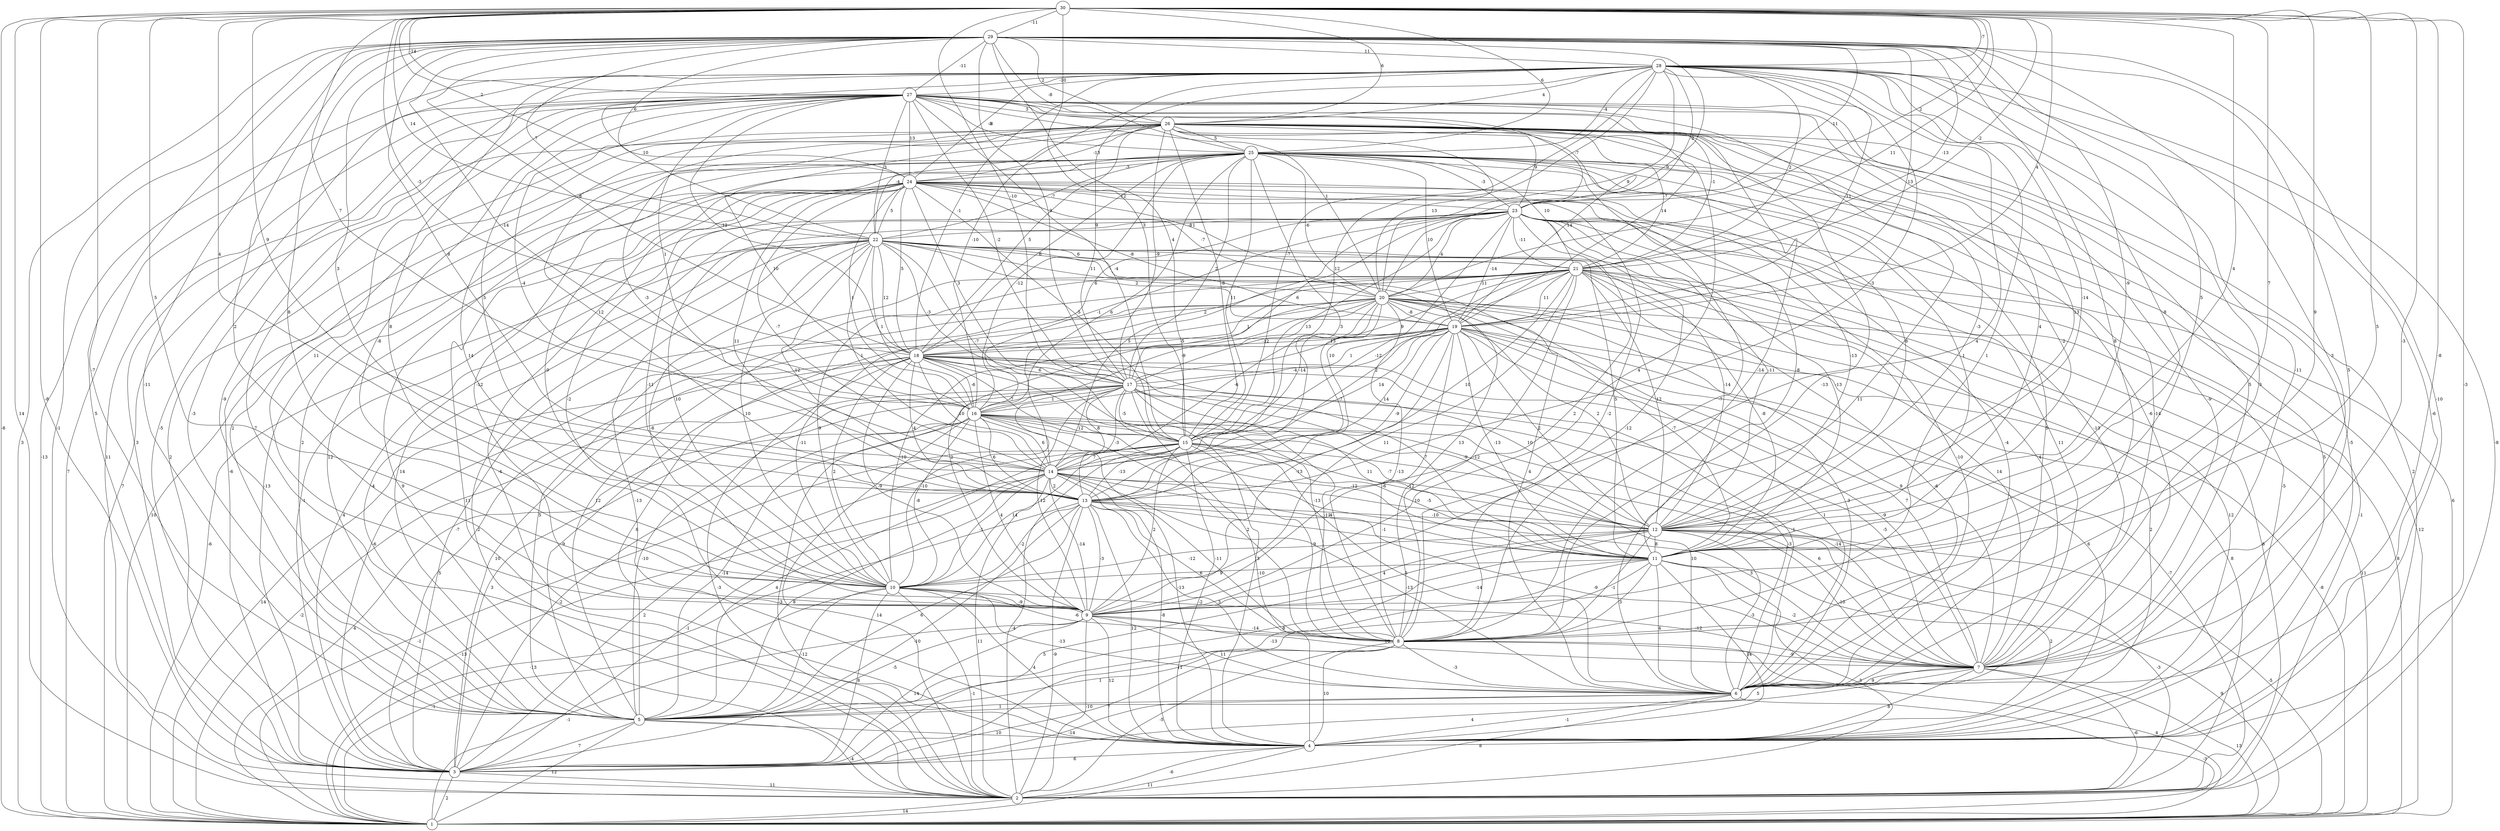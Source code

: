 graph { 
	 fontname="Helvetica,Arial,sans-serif" 
	 node [shape = circle]; 
	 30 -- 1 [label = "-8"];
	 30 -- 2 [label = "14"];
	 30 -- 3 [label = "-8"];
	 30 -- 4 [label = "-3"];
	 30 -- 5 [label = "-7"];
	 30 -- 6 [label = "-8"];
	 30 -- 7 [label = "-3"];
	 30 -- 8 [label = "5"];
	 30 -- 9 [label = "9"];
	 30 -- 10 [label = "5"];
	 30 -- 11 [label = "7"];
	 30 -- 12 [label = "4"];
	 30 -- 13 [label = "4"];
	 30 -- 14 [label = "9"];
	 30 -- 15 [label = "3"];
	 30 -- 16 [label = "7"];
	 30 -- 17 [label = "-10"];
	 30 -- 18 [label = "-3"];
	 30 -- 19 [label = "4"];
	 30 -- 20 [label = "11"];
	 30 -- 21 [label = "-2"];
	 30 -- 22 [label = "14"];
	 30 -- 23 [label = "2"];
	 30 -- 24 [label = "2"];
	 30 -- 25 [label = "6"];
	 30 -- 26 [label = "6"];
	 30 -- 27 [label = "-14"];
	 30 -- 28 [label = "-7"];
	 30 -- 29 [label = "-11"];
	 29 -- 1 [label = "3"];
	 29 -- 2 [label = "-1"];
	 29 -- 3 [label = "5"];
	 29 -- 4 [label = "-10"];
	 29 -- 5 [label = "-11"];
	 29 -- 6 [label = "5"];
	 29 -- 7 [label = "3"];
	 29 -- 8 [label = "8"];
	 29 -- 9 [label = "2"];
	 29 -- 10 [label = "8"];
	 29 -- 11 [label = "5"];
	 29 -- 12 [label = "-9"];
	 29 -- 13 [label = "3"];
	 29 -- 14 [label = "8"];
	 29 -- 15 [label = "4"];
	 29 -- 16 [label = "-14"];
	 29 -- 17 [label = "3"];
	 29 -- 18 [label = "8"];
	 29 -- 19 [label = "13"];
	 29 -- 20 [label = "9"];
	 29 -- 21 [label = "-13"];
	 29 -- 22 [label = "7"];
	 29 -- 23 [label = "-11"];
	 29 -- 24 [label = "6"];
	 29 -- 25 [label = "-8"];
	 29 -- 26 [label = "2"];
	 29 -- 27 [label = "-11"];
	 29 -- 28 [label = "11"];
	 28 -- 1 [label = "-13"];
	 28 -- 2 [label = "-8"];
	 28 -- 3 [label = "-5"];
	 28 -- 4 [label = "-6"];
	 28 -- 5 [label = "-9"];
	 28 -- 6 [label = "3"];
	 28 -- 7 [label = "-11"];
	 28 -- 8 [label = "1"];
	 28 -- 9 [label = "4"];
	 28 -- 10 [label = "8"];
	 28 -- 11 [label = "-8"];
	 28 -- 12 [label = "-14"];
	 28 -- 13 [label = "-3"];
	 28 -- 14 [label = "12"];
	 28 -- 15 [label = "-7"];
	 28 -- 16 [label = "-10"];
	 28 -- 17 [label = "9"];
	 28 -- 18 [label = "-1"];
	 28 -- 19 [label = "11"];
	 28 -- 20 [label = "9"];
	 28 -- 21 [label = "2"];
	 28 -- 22 [label = "10"];
	 28 -- 23 [label = "-2"];
	 28 -- 24 [label = "-8"];
	 28 -- 25 [label = "-4"];
	 28 -- 26 [label = "4"];
	 28 -- 27 [label = "-10"];
	 27 -- 1 [label = "7"];
	 27 -- 2 [label = "11"];
	 27 -- 3 [label = "3"];
	 27 -- 4 [label = "7"];
	 27 -- 5 [label = "-3"];
	 27 -- 6 [label = "11"];
	 27 -- 7 [label = "5"];
	 27 -- 8 [label = "-14"];
	 27 -- 9 [label = "11"];
	 27 -- 10 [label = "-8"];
	 27 -- 11 [label = "4"];
	 27 -- 12 [label = "13"];
	 27 -- 13 [label = "5"];
	 27 -- 14 [label = "-4"];
	 27 -- 15 [label = "-4"];
	 27 -- 16 [label = "1"];
	 27 -- 17 [label = "-2"];
	 27 -- 18 [label = "-12"];
	 27 -- 19 [label = "14"];
	 27 -- 20 [label = "1"];
	 27 -- 21 [label = "-1"];
	 27 -- 22 [label = "3"];
	 27 -- 23 [label = "-7"];
	 27 -- 24 [label = "13"];
	 27 -- 25 [label = "-3"];
	 27 -- 26 [label = "3"];
	 26 -- 1 [label = "7"];
	 26 -- 2 [label = "2"];
	 26 -- 3 [label = "2"];
	 26 -- 4 [label = "-5"];
	 26 -- 5 [label = "2"];
	 26 -- 6 [label = "-14"];
	 26 -- 7 [label = "-9"];
	 26 -- 8 [label = "-13"];
	 26 -- 9 [label = "4"];
	 26 -- 10 [label = "14"];
	 26 -- 11 [label = "-2"];
	 26 -- 12 [label = "-3"];
	 26 -- 13 [label = "12"];
	 26 -- 14 [label = "-3"];
	 26 -- 15 [label = "-8"];
	 26 -- 16 [label = "10"];
	 26 -- 17 [label = "-9"];
	 26 -- 18 [label = "5"];
	 26 -- 19 [label = "14"];
	 26 -- 20 [label = "13"];
	 26 -- 21 [label = "-7"];
	 26 -- 22 [label = "-4"];
	 26 -- 23 [label = "9"];
	 26 -- 24 [label = "-13"];
	 26 -- 25 [label = "5"];
	 25 -- 1 [label = "6"];
	 25 -- 2 [label = "9"];
	 25 -- 3 [label = "-6"];
	 25 -- 4 [label = "5"];
	 25 -- 5 [label = "2"];
	 25 -- 6 [label = "5"];
	 25 -- 7 [label = "-6"];
	 25 -- 8 [label = "-7"];
	 25 -- 9 [label = "-12"];
	 25 -- 10 [label = "-9"];
	 25 -- 11 [label = "1"];
	 25 -- 12 [label = "8"];
	 25 -- 13 [label = "3"];
	 25 -- 14 [label = "6"];
	 25 -- 15 [label = "11"];
	 25 -- 16 [label = "-12"];
	 25 -- 17 [label = "2"];
	 25 -- 18 [label = "6"];
	 25 -- 19 [label = "10"];
	 25 -- 20 [label = "-6"];
	 25 -- 21 [label = "10"];
	 25 -- 22 [label = "-7"];
	 25 -- 23 [label = "-3"];
	 25 -- 24 [label = "-3"];
	 24 -- 1 [label = "10"];
	 24 -- 2 [label = "11"];
	 24 -- 3 [label = "-13"];
	 24 -- 4 [label = "-4"];
	 24 -- 5 [label = "12"];
	 24 -- 6 [label = "-4"];
	 24 -- 7 [label = "-13"];
	 24 -- 8 [label = "-2"];
	 24 -- 9 [label = "-2"];
	 24 -- 10 [label = "-11"];
	 24 -- 11 [label = "-8"];
	 24 -- 12 [label = "-13"];
	 24 -- 13 [label = "11"];
	 24 -- 14 [label = "-7"];
	 24 -- 15 [label = "-5"];
	 24 -- 16 [label = "1"];
	 24 -- 17 [label = "3"];
	 24 -- 18 [label = "5"];
	 24 -- 19 [label = "-8"];
	 24 -- 20 [label = "-7"];
	 24 -- 21 [label = "1"];
	 24 -- 22 [label = "5"];
	 24 -- 23 [label = "12"];
	 23 -- 1 [label = "12"];
	 23 -- 2 [label = "-1"];
	 23 -- 3 [label = "-1"];
	 23 -- 4 [label = "-5"];
	 23 -- 5 [label = "14"];
	 23 -- 6 [label = "-10"];
	 23 -- 7 [label = "11"];
	 23 -- 8 [label = "-12"];
	 23 -- 9 [label = "2"];
	 23 -- 10 [label = "10"];
	 23 -- 11 [label = "-13"];
	 23 -- 12 [label = "-11"];
	 23 -- 13 [label = "10"];
	 23 -- 14 [label = "5"];
	 23 -- 15 [label = "13"];
	 23 -- 16 [label = "-1"];
	 23 -- 17 [label = "6"];
	 23 -- 18 [label = "6"];
	 23 -- 19 [label = "-14"];
	 23 -- 20 [label = "4"];
	 23 -- 21 [label = "-11"];
	 23 -- 22 [label = "-8"];
	 22 -- 1 [label = "-6"];
	 22 -- 2 [label = "-2"];
	 22 -- 3 [label = "4"];
	 22 -- 4 [label = "-13"];
	 22 -- 5 [label = "-4"];
	 22 -- 6 [label = "4"];
	 22 -- 7 [label = "4"];
	 22 -- 8 [label = "13"];
	 22 -- 9 [label = "-8"];
	 22 -- 10 [label = "10"];
	 22 -- 11 [label = "5"];
	 22 -- 12 [label = "-14"];
	 22 -- 13 [label = "12"];
	 22 -- 14 [label = "1"];
	 22 -- 15 [label = "-7"];
	 22 -- 16 [label = "1"];
	 22 -- 17 [label = "-3"];
	 22 -- 18 [label = "12"];
	 22 -- 19 [label = "2"];
	 22 -- 20 [label = "11"];
	 22 -- 21 [label = "6"];
	 21 -- 1 [label = "8"];
	 21 -- 2 [label = "8"];
	 21 -- 3 [label = "-7"];
	 21 -- 4 [label = "12"];
	 21 -- 5 [label = "12"];
	 21 -- 6 [label = "-6"];
	 21 -- 7 [label = "14"];
	 21 -- 8 [label = "-12"];
	 21 -- 9 [label = "11"];
	 21 -- 10 [label = "9"];
	 21 -- 11 [label = "-8"];
	 21 -- 12 [label = "12"];
	 21 -- 13 [label = "10"];
	 21 -- 14 [label = "2"];
	 21 -- 15 [label = "-12"];
	 21 -- 16 [label = "-5"];
	 21 -- 17 [label = "9"];
	 21 -- 18 [label = "2"];
	 21 -- 19 [label = "11"];
	 21 -- 20 [label = "-11"];
	 20 -- 1 [label = "11"];
	 20 -- 2 [label = "8"];
	 20 -- 3 [label = "-6"];
	 20 -- 4 [label = "2"];
	 20 -- 5 [label = "5"];
	 20 -- 6 [label = "3"];
	 20 -- 7 [label = "9"];
	 20 -- 8 [label = "-13"];
	 20 -- 9 [label = "2"];
	 20 -- 10 [label = "-11"];
	 20 -- 11 [label = "-7"];
	 20 -- 12 [label = "2"];
	 20 -- 13 [label = "-7"];
	 20 -- 14 [label = "-6"];
	 20 -- 15 [label = "-14"];
	 20 -- 16 [label = "-9"];
	 20 -- 17 [label = "-12"];
	 20 -- 18 [label = "1"];
	 20 -- 19 [label = "-8"];
	 19 -- 1 [label = "-8"];
	 19 -- 2 [label = "-7"];
	 19 -- 3 [label = "10"];
	 19 -- 4 [label = "6"];
	 19 -- 5 [label = "8"];
	 19 -- 6 [label = "1"];
	 19 -- 7 [label = "7"];
	 19 -- 8 [label = "-6"];
	 19 -- 9 [label = "-13"];
	 19 -- 10 [label = "-10"];
	 19 -- 11 [label = "-13"];
	 19 -- 12 [label = "2"];
	 19 -- 13 [label = "-9"];
	 19 -- 14 [label = "14"];
	 19 -- 15 [label = "14"];
	 19 -- 16 [label = "-4"];
	 19 -- 17 [label = "1"];
	 19 -- 18 [label = "13"];
	 18 -- 1 [label = "14"];
	 18 -- 2 [label = "-3"];
	 18 -- 3 [label = "5"];
	 18 -- 4 [label = "3"];
	 18 -- 5 [label = "9"];
	 18 -- 6 [label = "-1"];
	 18 -- 7 [label = "-9"];
	 18 -- 8 [label = "-13"];
	 18 -- 9 [label = "-9"];
	 18 -- 10 [label = "2"];
	 18 -- 11 [label = "7"];
	 18 -- 12 [label = "10"];
	 18 -- 13 [label = "4"];
	 18 -- 14 [label = "10"];
	 18 -- 15 [label = "-7"];
	 18 -- 16 [label = "-6"];
	 18 -- 17 [label = "6"];
	 17 -- 1 [label = "-2"];
	 17 -- 2 [label = "-3"];
	 17 -- 3 [label = "3"];
	 17 -- 4 [label = "-10"];
	 17 -- 5 [label = "-10"];
	 17 -- 6 [label = "-3"];
	 17 -- 7 [label = "-5"];
	 17 -- 8 [label = "-12"];
	 17 -- 9 [label = "12"];
	 17 -- 10 [label = "-10"];
	 17 -- 11 [label = "11"];
	 17 -- 12 [label = "-9"];
	 17 -- 13 [label = "-3"];
	 17 -- 14 [label = "8"];
	 17 -- 15 [label = "-5"];
	 17 -- 16 [label = "1"];
	 16 -- 1 [label = "4"];
	 16 -- 2 [label = "14"];
	 16 -- 3 [label = "-2"];
	 16 -- 4 [label = "-13"];
	 16 -- 5 [label = "-14"];
	 16 -- 6 [label = "10"];
	 16 -- 7 [label = "-14"];
	 16 -- 8 [label = "2"];
	 16 -- 9 [label = "4"];
	 16 -- 10 [label = "-8"];
	 16 -- 11 [label = "-12"];
	 16 -- 12 [label = "-7"];
	 16 -- 13 [label = "6"];
	 16 -- 14 [label = "6"];
	 16 -- 15 [label = "12"];
	 15 -- 1 [label = "-1"];
	 15 -- 2 [label = "-4"];
	 15 -- 3 [label = "2"];
	 15 -- 4 [label = "-2"];
	 15 -- 5 [label = "4"];
	 15 -- 6 [label = "5"];
	 15 -- 7 [label = "6"];
	 15 -- 8 [label = "-9"];
	 15 -- 9 [label = "2"];
	 15 -- 10 [label = "14"];
	 15 -- 11 [label = "-5"];
	 15 -- 12 [label = "-12"];
	 15 -- 13 [label = "-13"];
	 15 -- 14 [label = "7"];
	 14 -- 1 [label = "-13"];
	 14 -- 2 [label = "11"];
	 14 -- 3 [label = "-1"];
	 14 -- 4 [label = "-8"];
	 14 -- 5 [label = "8"];
	 14 -- 6 [label = "-13"];
	 14 -- 7 [label = "3"];
	 14 -- 8 [label = "-11"];
	 14 -- 9 [label = "-14"];
	 14 -- 10 [label = "-1"];
	 14 -- 11 [label = "-4"];
	 14 -- 12 [label = "10"];
	 14 -- 13 [label = "2"];
	 13 -- 1 [label = "-13"];
	 13 -- 2 [label = "-9"];
	 13 -- 3 [label = "-10"];
	 13 -- 4 [label = "12"];
	 13 -- 5 [label = "6"];
	 13 -- 6 [label = "3"];
	 13 -- 7 [label = "-9"];
	 13 -- 8 [label = "6"];
	 13 -- 9 [label = "-3"];
	 13 -- 10 [label = "-2"];
	 13 -- 11 [label = "-1"];
	 13 -- 12 [label = "-10"];
	 12 -- 1 [label = "-5"];
	 12 -- 2 [label = "-3"];
	 12 -- 3 [label = "5"];
	 12 -- 4 [label = "2"];
	 12 -- 5 [label = "8"];
	 12 -- 6 [label = "-3"];
	 12 -- 7 [label = "-10"];
	 12 -- 8 [label = "-1"];
	 12 -- 9 [label = "4"];
	 12 -- 10 [label = "-12"];
	 12 -- 11 [label = "8"];
	 11 -- 1 [label = "9"];
	 11 -- 2 [label = "3"];
	 11 -- 3 [label = "11"];
	 11 -- 4 [label = "14"];
	 11 -- 5 [label = "-13"];
	 11 -- 6 [label = "4"];
	 11 -- 7 [label = "-2"];
	 11 -- 8 [label = "3"];
	 11 -- 9 [label = "-14"];
	 11 -- 10 [label = "9"];
	 10 -- 1 [label = "-1"];
	 10 -- 2 [label = "-1"];
	 10 -- 3 [label = "8"];
	 10 -- 4 [label = "4"];
	 10 -- 5 [label = "-12"];
	 10 -- 6 [label = "-13"];
	 10 -- 7 [label = "-12"];
	 10 -- 8 [label = "-6"];
	 10 -- 9 [label = "-9"];
	 9 -- 1 [label = "-1"];
	 9 -- 2 [label = "-10"];
	 9 -- 3 [label = "14"];
	 9 -- 4 [label = "12"];
	 9 -- 5 [label = "-5"];
	 9 -- 6 [label = "11"];
	 9 -- 7 [label = "10"];
	 9 -- 8 [label = "-14"];
	 8 -- 1 [label = "4"];
	 8 -- 2 [label = "-5"];
	 8 -- 3 [label = "7"];
	 8 -- 4 [label = "10"];
	 8 -- 5 [label = "1"];
	 8 -- 6 [label = "-3"];
	 8 -- 7 [label = "-9"];
	 7 -- 1 [label = "13"];
	 7 -- 2 [label = "-6"];
	 7 -- 3 [label = "4"];
	 7 -- 4 [label = "8"];
	 7 -- 5 [label = "5"];
	 7 -- 6 [label = "9"];
	 6 -- 1 [label = "-3"];
	 6 -- 2 [label = "8"];
	 6 -- 3 [label = "-14"];
	 6 -- 4 [label = "-1"];
	 6 -- 5 [label = "1"];
	 5 -- 1 [label = "12"];
	 5 -- 2 [label = "-4"];
	 5 -- 3 [label = "7"];
	 5 -- 4 [label = "10"];
	 4 -- 1 [label = "11"];
	 4 -- 2 [label = "-6"];
	 4 -- 3 [label = "6"];
	 3 -- 1 [label = "2"];
	 3 -- 2 [label = "11"];
	 2 -- 1 [label = "14"];
	 1;
	 2;
	 3;
	 4;
	 5;
	 6;
	 7;
	 8;
	 9;
	 10;
	 11;
	 12;
	 13;
	 14;
	 15;
	 16;
	 17;
	 18;
	 19;
	 20;
	 21;
	 22;
	 23;
	 24;
	 25;
	 26;
	 27;
	 28;
	 29;
	 30;
}
